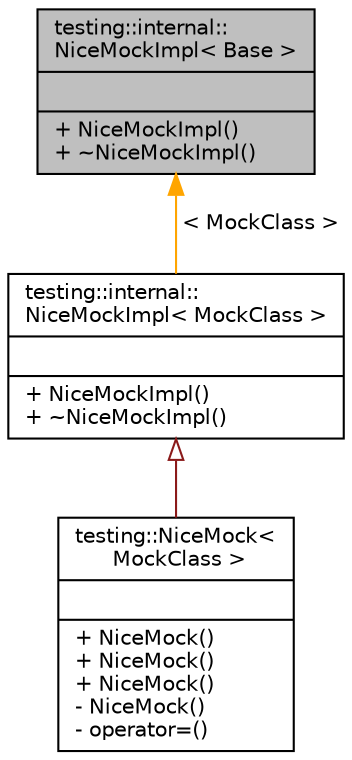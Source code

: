 digraph "testing::internal::NiceMockImpl&lt; Base &gt;"
{
 // LATEX_PDF_SIZE
  bgcolor="transparent";
  edge [fontname="Helvetica",fontsize="10",labelfontname="Helvetica",labelfontsize="10"];
  node [fontname="Helvetica",fontsize="10",shape=record];
  Node1 [label="{testing::internal::\lNiceMockImpl\< Base \>\n||+ NiceMockImpl()\l+ ~NiceMockImpl()\l}",height=0.2,width=0.4,color="black", fillcolor="grey75", style="filled", fontcolor="black",tooltip=" "];
  Node1 -> Node2 [dir="back",color="orange",fontsize="10",style="solid",label=" \< MockClass \>" ,fontname="Helvetica"];
  Node2 [label="{testing::internal::\lNiceMockImpl\< MockClass \>\n||+ NiceMockImpl()\l+ ~NiceMockImpl()\l}",height=0.2,width=0.4,color="black",URL="$classtesting_1_1internal_1_1NiceMockImpl.html",tooltip=" "];
  Node2 -> Node3 [dir="back",color="firebrick4",fontsize="10",style="solid",arrowtail="onormal",fontname="Helvetica"];
  Node3 [label="{testing::NiceMock\<\l MockClass \>\n||+ NiceMock()\l+ NiceMock()\l+ NiceMock()\l- NiceMock()\l- operator=()\l}",height=0.2,width=0.4,color="black",URL="$classtesting_1_1NiceMock.html",tooltip=" "];
}
